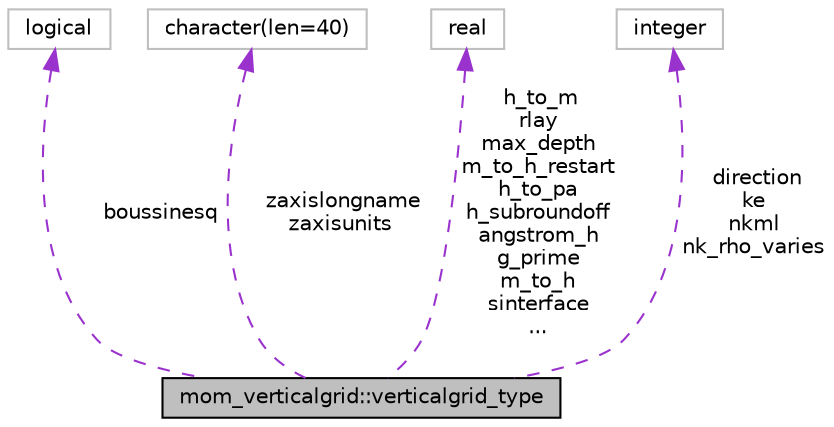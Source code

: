 digraph "mom_verticalgrid::verticalgrid_type"
{
 // INTERACTIVE_SVG=YES
 // LATEX_PDF_SIZE
  edge [fontname="Helvetica",fontsize="10",labelfontname="Helvetica",labelfontsize="10"];
  node [fontname="Helvetica",fontsize="10",shape=record];
  Node1 [label="mom_verticalgrid::verticalgrid_type",height=0.2,width=0.4,color="black", fillcolor="grey75", style="filled", fontcolor="black",tooltip="Describes the vertical ocean grid, including unit conversion factors."];
  Node2 -> Node1 [dir="back",color="darkorchid3",fontsize="10",style="dashed",label=" boussinesq" ,fontname="Helvetica"];
  Node2 [label="logical",height=0.2,width=0.4,color="grey75", fillcolor="white", style="filled",tooltip=" "];
  Node3 -> Node1 [dir="back",color="darkorchid3",fontsize="10",style="dashed",label=" zaxislongname\nzaxisunits" ,fontname="Helvetica"];
  Node3 [label="character(len=40)",height=0.2,width=0.4,color="grey75", fillcolor="white", style="filled",tooltip=" "];
  Node4 -> Node1 [dir="back",color="darkorchid3",fontsize="10",style="dashed",label=" h_to_m\nrlay\nmax_depth\nm_to_h_restart\nh_to_pa\nh_subroundoff\nangstrom_h\ng_prime\nm_to_h\nsinterface\n..." ,fontname="Helvetica"];
  Node4 [label="real",height=0.2,width=0.4,color="grey75", fillcolor="white", style="filled",tooltip=" "];
  Node5 -> Node1 [dir="back",color="darkorchid3",fontsize="10",style="dashed",label=" direction\nke\nnkml\nnk_rho_varies" ,fontname="Helvetica"];
  Node5 [label="integer",height=0.2,width=0.4,color="grey75", fillcolor="white", style="filled",tooltip=" "];
}
